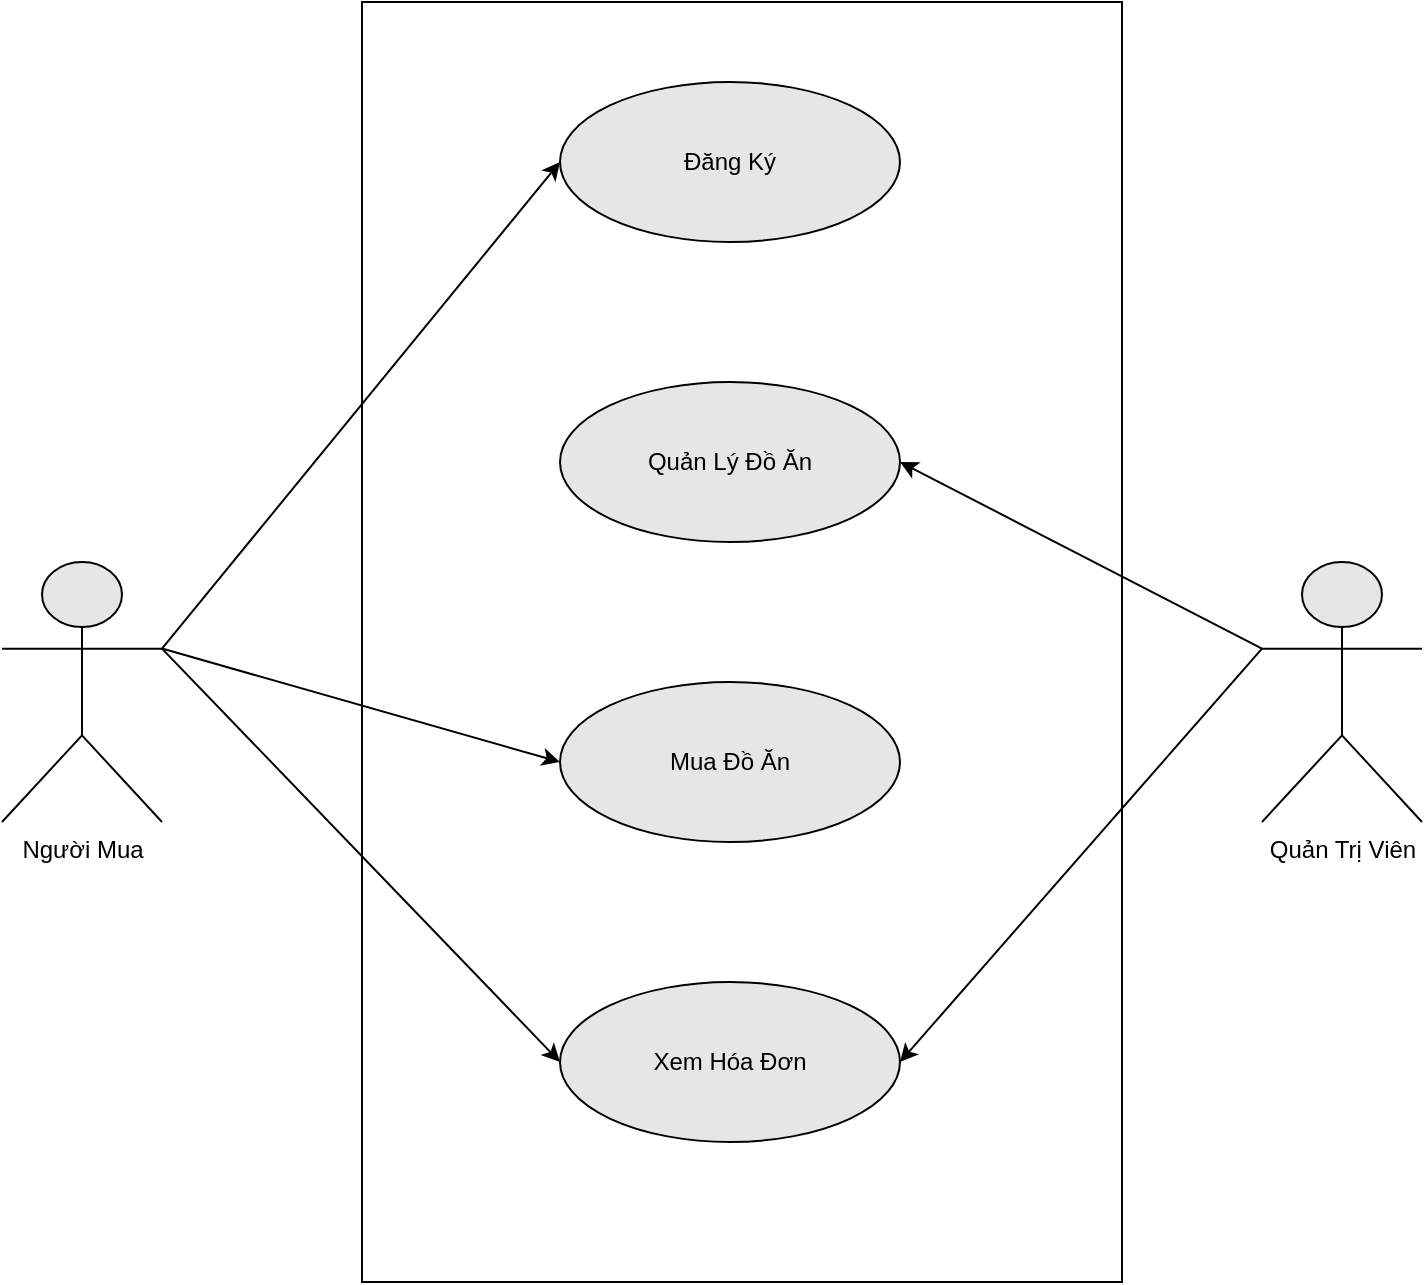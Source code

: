 <mxfile version="20.5.3" type="device"><diagram id="-FE1MMLyXV7feXSzQK7Y" name="Trang-1"><mxGraphModel dx="1038" dy="547" grid="1" gridSize="10" guides="1" tooltips="1" connect="1" arrows="1" fold="1" page="1" pageScale="1" pageWidth="827" pageHeight="1169" math="0" shadow="0"><root><mxCell id="0"/><mxCell id="1" parent="0"/><mxCell id="A2kT6DX02BrbWxJCiF-e-2" value="" style="rounded=0;whiteSpace=wrap;html=1;rotation=90;strokeColor=default;fillColor=#FFFFFF;" parent="1" vertex="1"><mxGeometry x="100" y="180" width="640" height="380" as="geometry"/></mxCell><mxCell id="A2kT6DX02BrbWxJCiF-e-3" value="Người Mua" style="shape=umlActor;verticalLabelPosition=bottom;verticalAlign=top;html=1;outlineConnect=0;strokeColor=default;fillColor=#E6E6E6;" parent="1" vertex="1"><mxGeometry x="50" y="330" width="80" height="130" as="geometry"/></mxCell><mxCell id="A2kT6DX02BrbWxJCiF-e-4" value="Quản Trị Viên" style="shape=umlActor;verticalLabelPosition=bottom;verticalAlign=top;html=1;outlineConnect=0;strokeColor=default;fillColor=#E6E6E6;" parent="1" vertex="1"><mxGeometry x="680" y="330" width="80" height="130" as="geometry"/></mxCell><mxCell id="A2kT6DX02BrbWxJCiF-e-6" value="Đăng Ký" style="ellipse;whiteSpace=wrap;html=1;strokeColor=default;fillColor=#E6E6E6;" parent="1" vertex="1"><mxGeometry x="329" y="90" width="170" height="80" as="geometry"/></mxCell><mxCell id="A2kT6DX02BrbWxJCiF-e-7" value="Quản Lý Đồ Ăn" style="ellipse;whiteSpace=wrap;html=1;strokeColor=default;fillColor=#E6E6E6;" parent="1" vertex="1"><mxGeometry x="329" y="240" width="170" height="80" as="geometry"/></mxCell><mxCell id="A2kT6DX02BrbWxJCiF-e-8" value="Mua Đồ Ăn" style="ellipse;whiteSpace=wrap;html=1;strokeColor=default;fillColor=#E6E6E6;" parent="1" vertex="1"><mxGeometry x="329" y="390" width="170" height="80" as="geometry"/></mxCell><mxCell id="A2kT6DX02BrbWxJCiF-e-9" value="" style="endArrow=classic;html=1;rounded=0;exitX=1;exitY=0.333;exitDx=0;exitDy=0;exitPerimeter=0;entryX=0;entryY=0.5;entryDx=0;entryDy=0;" parent="1" source="A2kT6DX02BrbWxJCiF-e-3" target="A2kT6DX02BrbWxJCiF-e-6" edge="1"><mxGeometry width="50" height="50" relative="1" as="geometry"><mxPoint x="390" y="310" as="sourcePoint"/><mxPoint x="440" y="260" as="targetPoint"/></mxGeometry></mxCell><mxCell id="A2kT6DX02BrbWxJCiF-e-10" value="" style="endArrow=classic;html=1;rounded=0;exitX=1;exitY=0.333;exitDx=0;exitDy=0;exitPerimeter=0;entryX=0;entryY=0.5;entryDx=0;entryDy=0;" parent="1" source="A2kT6DX02BrbWxJCiF-e-3" target="A2kT6DX02BrbWxJCiF-e-8" edge="1"><mxGeometry width="50" height="50" relative="1" as="geometry"><mxPoint x="150" y="243.333" as="sourcePoint"/><mxPoint x="339" y="140" as="targetPoint"/></mxGeometry></mxCell><mxCell id="A2kT6DX02BrbWxJCiF-e-11" value="" style="endArrow=classic;html=1;rounded=0;exitX=0;exitY=0.333;exitDx=0;exitDy=0;exitPerimeter=0;entryX=1;entryY=0.5;entryDx=0;entryDy=0;" parent="1" source="A2kT6DX02BrbWxJCiF-e-4" target="A2kT6DX02BrbWxJCiF-e-7" edge="1"><mxGeometry width="50" height="50" relative="1" as="geometry"><mxPoint x="390" y="310" as="sourcePoint"/><mxPoint x="440" y="260" as="targetPoint"/></mxGeometry></mxCell><mxCell id="PS0hW8fR74GknhoKqLwd-1" value="Xem Hóa Đơn" style="ellipse;whiteSpace=wrap;html=1;strokeColor=default;fillColor=#E6E6E6;" vertex="1" parent="1"><mxGeometry x="329" y="540" width="170" height="80" as="geometry"/></mxCell><mxCell id="PS0hW8fR74GknhoKqLwd-2" value="" style="endArrow=classic;html=1;rounded=0;exitX=1;exitY=0.333;exitDx=0;exitDy=0;exitPerimeter=0;entryX=0;entryY=0.5;entryDx=0;entryDy=0;" edge="1" parent="1" source="A2kT6DX02BrbWxJCiF-e-3" target="PS0hW8fR74GknhoKqLwd-1"><mxGeometry width="50" height="50" relative="1" as="geometry"><mxPoint x="140" y="383.333" as="sourcePoint"/><mxPoint x="339" y="440" as="targetPoint"/></mxGeometry></mxCell><mxCell id="PS0hW8fR74GknhoKqLwd-3" value="" style="endArrow=classic;html=1;rounded=0;exitX=0;exitY=0.333;exitDx=0;exitDy=0;exitPerimeter=0;entryX=1;entryY=0.5;entryDx=0;entryDy=0;" edge="1" parent="1" source="A2kT6DX02BrbWxJCiF-e-4" target="PS0hW8fR74GknhoKqLwd-1"><mxGeometry width="50" height="50" relative="1" as="geometry"><mxPoint x="690" y="383.333" as="sourcePoint"/><mxPoint x="509" y="290" as="targetPoint"/></mxGeometry></mxCell></root></mxGraphModel></diagram></mxfile>
